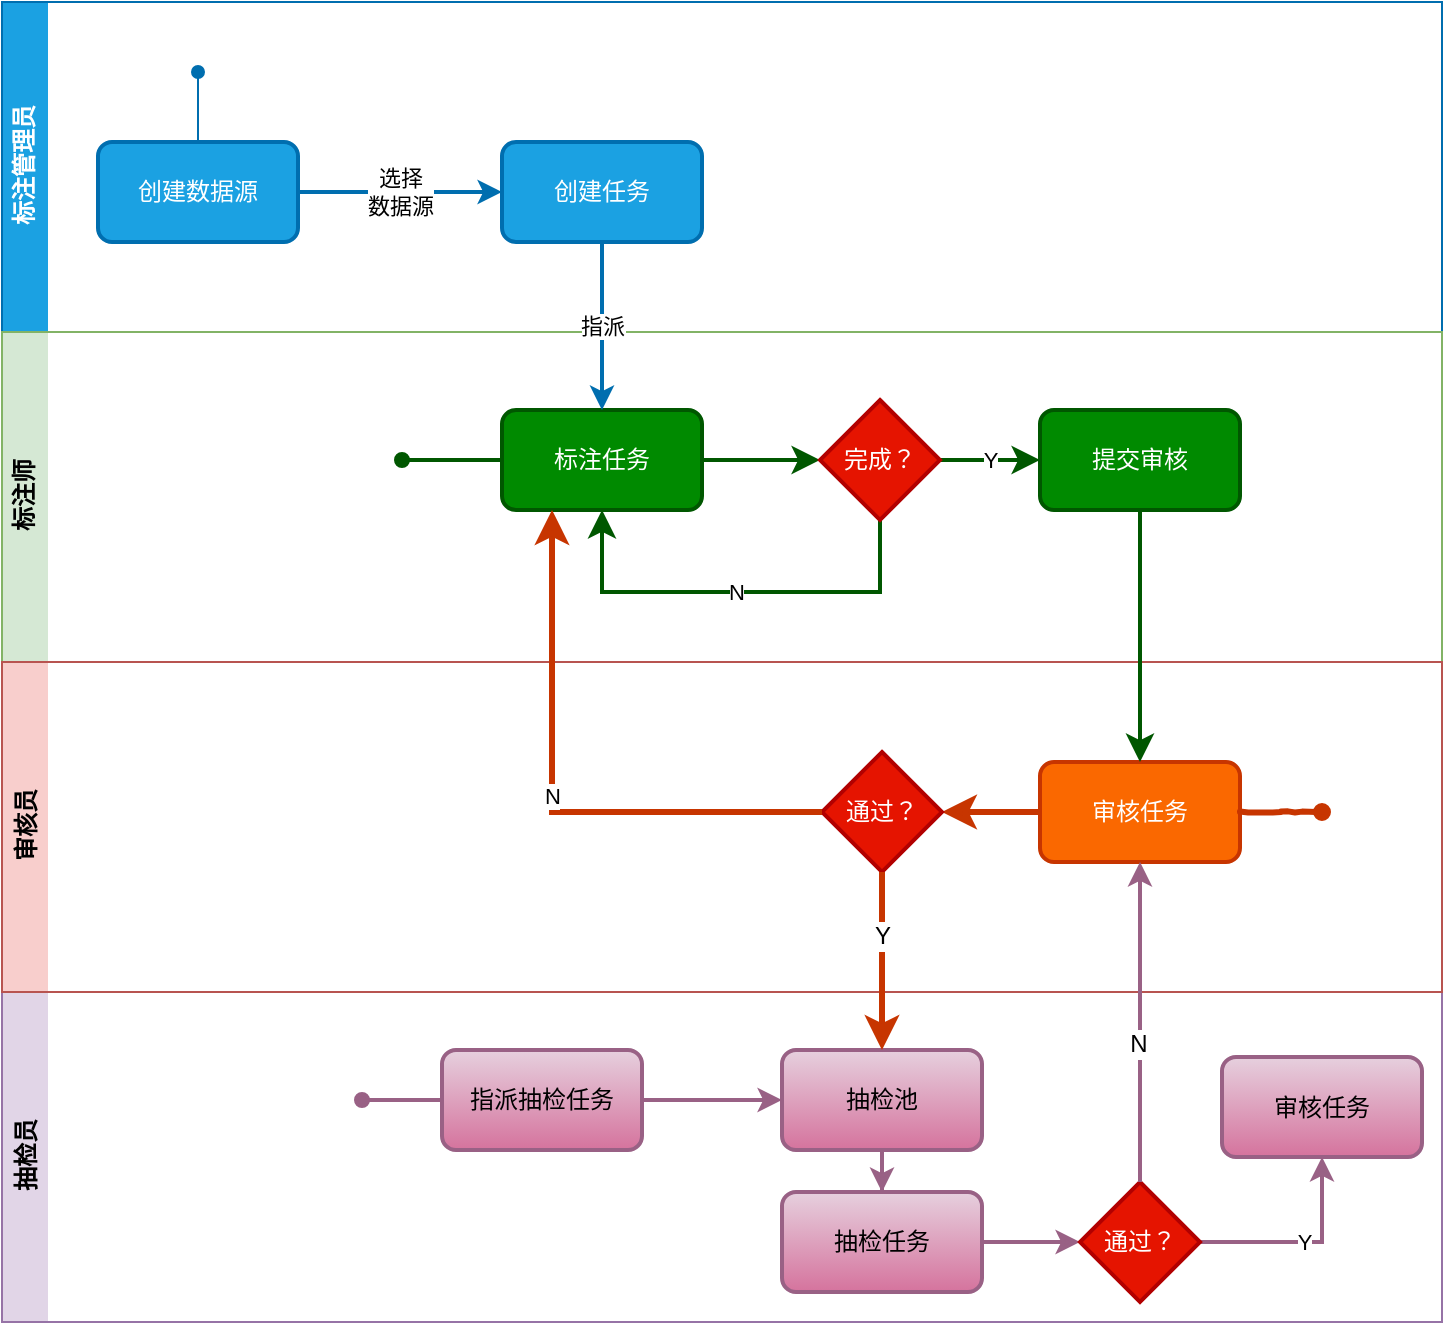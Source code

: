 <mxfile version="11.3.1" type="github" pages="1"><diagram id="VT0GgYllincztCUxkLBC" name="第 1 页"><mxGraphModel dx="772" dy="500" grid="1" gridSize="10" guides="1" tooltips="1" connect="1" arrows="1" fold="1" page="1" pageScale="1" pageWidth="827" pageHeight="1169" math="0" shadow="0"><root><mxCell id="0"/><mxCell id="1" parent="0"/><mxCell id="sRnqaiHbpW1k_nZfiygG-1" value="标注管理员" style="swimlane;html=1;horizontal=0;swimlaneLine=0;fillColor=#1ba1e2;strokeColor=#006EAF;fontColor=#ffffff;" parent="1" vertex="1"><mxGeometry x="80" y="45" width="720" height="165" as="geometry"/></mxCell><mxCell id="sRnqaiHbpW1k_nZfiygG-8" value="选择&lt;br&gt;数据源" style="edgeStyle=orthogonalEdgeStyle;rounded=0;orthogonalLoop=1;jettySize=auto;html=1;fillColor=#1ba1e2;strokeColor=#006EAF;shadow=0;strokeWidth=2;comic=0;" parent="sRnqaiHbpW1k_nZfiygG-1" source="sRnqaiHbpW1k_nZfiygG-6" target="sRnqaiHbpW1k_nZfiygG-7" edge="1"><mxGeometry relative="1" as="geometry"/></mxCell><mxCell id="sRnqaiHbpW1k_nZfiygG-6" value="创建数据源" style="rounded=1;whiteSpace=wrap;html=1;absoluteArcSize=1;arcSize=14;strokeWidth=2;fillColor=#1ba1e2;strokeColor=#006EAF;fontColor=#ffffff;" parent="sRnqaiHbpW1k_nZfiygG-1" vertex="1"><mxGeometry x="48" y="70" width="100" height="50" as="geometry"/></mxCell><mxCell id="sRnqaiHbpW1k_nZfiygG-7" value="创建任务" style="rounded=1;whiteSpace=wrap;html=1;absoluteArcSize=1;arcSize=14;strokeWidth=2;fillColor=#1ba1e2;strokeColor=#006EAF;fontColor=#ffffff;" parent="sRnqaiHbpW1k_nZfiygG-1" vertex="1"><mxGeometry x="250" y="70" width="100" height="50" as="geometry"/></mxCell><mxCell id="sRnqaiHbpW1k_nZfiygG-2" value="标注师" style="swimlane;html=1;horizontal=0;swimlaneLine=0;startSize=23;fillColor=#d5e8d4;strokeColor=#82b366;" parent="1" vertex="1"><mxGeometry x="80" y="210" width="720" height="165" as="geometry"/></mxCell><mxCell id="sRnqaiHbpW1k_nZfiygG-14" style="edgeStyle=orthogonalEdgeStyle;rounded=0;orthogonalLoop=1;jettySize=auto;html=1;entryX=0;entryY=0.5;entryDx=0;entryDy=0;entryPerimeter=0;fillColor=#008a00;strokeColor=#005700;endSize=8;startSize=8;strokeWidth=2;" parent="sRnqaiHbpW1k_nZfiygG-2" source="sRnqaiHbpW1k_nZfiygG-11" target="sRnqaiHbpW1k_nZfiygG-13" edge="1"><mxGeometry relative="1" as="geometry"/></mxCell><mxCell id="sRnqaiHbpW1k_nZfiygG-11" value="标注任务" style="rounded=1;whiteSpace=wrap;html=1;absoluteArcSize=1;arcSize=14;strokeWidth=2;fillColor=#008a00;strokeColor=#005700;fontColor=#ffffff;" parent="sRnqaiHbpW1k_nZfiygG-2" vertex="1"><mxGeometry x="250" y="39" width="100" height="50" as="geometry"/></mxCell><mxCell id="sRnqaiHbpW1k_nZfiygG-16" value="Y" style="edgeStyle=orthogonalEdgeStyle;rounded=0;orthogonalLoop=1;jettySize=auto;html=1;fillColor=#008a00;strokeColor=#005700;endSize=8;startSize=8;strokeWidth=2;" parent="sRnqaiHbpW1k_nZfiygG-2" source="sRnqaiHbpW1k_nZfiygG-13" target="sRnqaiHbpW1k_nZfiygG-15" edge="1"><mxGeometry relative="1" as="geometry"/></mxCell><mxCell id="sRnqaiHbpW1k_nZfiygG-17" value="N" style="edgeStyle=orthogonalEdgeStyle;rounded=0;orthogonalLoop=1;jettySize=auto;html=1;entryX=0.5;entryY=1;entryDx=0;entryDy=0;exitX=0.5;exitY=1;exitDx=0;exitDy=0;exitPerimeter=0;fillColor=#008a00;strokeColor=#005700;endSize=8;startSize=8;strokeWidth=2;" parent="sRnqaiHbpW1k_nZfiygG-2" source="sRnqaiHbpW1k_nZfiygG-13" target="sRnqaiHbpW1k_nZfiygG-11" edge="1"><mxGeometry relative="1" as="geometry"><Array as="points"><mxPoint x="439" y="130"/><mxPoint x="300" y="130"/></Array></mxGeometry></mxCell><mxCell id="sRnqaiHbpW1k_nZfiygG-13" value="完成？" style="strokeWidth=2;html=1;shape=mxgraph.flowchart.decision;whiteSpace=wrap;fillColor=#e51400;strokeColor=#B20000;fontColor=#ffffff;" parent="sRnqaiHbpW1k_nZfiygG-2" vertex="1"><mxGeometry x="409" y="34" width="60" height="60" as="geometry"/></mxCell><mxCell id="sRnqaiHbpW1k_nZfiygG-15" value="提交审核" style="rounded=1;whiteSpace=wrap;html=1;absoluteArcSize=1;arcSize=14;strokeWidth=2;fillColor=#008a00;strokeColor=#005700;fontColor=#ffffff;" parent="sRnqaiHbpW1k_nZfiygG-2" vertex="1"><mxGeometry x="519" y="39" width="100" height="50" as="geometry"/></mxCell><mxCell id="sRnqaiHbpW1k_nZfiygG-4" value="抽检员" style="swimlane;html=1;horizontal=0;swimlaneLine=0;fillColor=#e1d5e7;strokeColor=#9673a6;" parent="1" vertex="1"><mxGeometry x="80" y="540" width="720" height="165" as="geometry"/></mxCell><mxCell id="hM_0g8Yxw0l-Hsnqkq14-14" value="" style="edgeStyle=orthogonalEdgeStyle;rounded=0;orthogonalLoop=1;jettySize=auto;html=1;fillColor=#e6d0de;strokeColor=#996185;strokeWidth=2;endSize=6;startSize=6;gradientColor=#d5739d;" edge="1" parent="sRnqaiHbpW1k_nZfiygG-4" source="hM_0g8Yxw0l-Hsnqkq14-6" target="hM_0g8Yxw0l-Hsnqkq14-13"><mxGeometry relative="1" as="geometry"/></mxCell><mxCell id="hM_0g8Yxw0l-Hsnqkq14-6" value="抽检池" style="rounded=1;whiteSpace=wrap;html=1;absoluteArcSize=1;arcSize=14;strokeWidth=2;gradientColor=#d5739d;fillColor=#e6d0de;strokeColor=#996185;" vertex="1" parent="sRnqaiHbpW1k_nZfiygG-4"><mxGeometry x="390" y="29" width="100" height="50" as="geometry"/></mxCell><mxCell id="hM_0g8Yxw0l-Hsnqkq14-16" value="" style="edgeStyle=orthogonalEdgeStyle;rounded=0;orthogonalLoop=1;jettySize=auto;html=1;entryX=0;entryY=0.5;entryDx=0;entryDy=0;entryPerimeter=0;fillColor=#e6d0de;strokeColor=#996185;strokeWidth=2;endSize=6;startSize=6;gradientColor=#d5739d;" edge="1" parent="sRnqaiHbpW1k_nZfiygG-4" source="hM_0g8Yxw0l-Hsnqkq14-13" target="hM_0g8Yxw0l-Hsnqkq14-17"><mxGeometry relative="1" as="geometry"><mxPoint x="570" y="125" as="targetPoint"/></mxGeometry></mxCell><mxCell id="hM_0g8Yxw0l-Hsnqkq14-13" value="抽检任务" style="rounded=1;whiteSpace=wrap;html=1;absoluteArcSize=1;arcSize=14;strokeWidth=2;gradientColor=#d5739d;fillColor=#e6d0de;strokeColor=#996185;" vertex="1" parent="sRnqaiHbpW1k_nZfiygG-4"><mxGeometry x="390" y="100" width="100" height="50" as="geometry"/></mxCell><mxCell id="hM_0g8Yxw0l-Hsnqkq14-12" style="edgeStyle=orthogonalEdgeStyle;rounded=0;orthogonalLoop=1;jettySize=auto;html=1;entryX=0;entryY=0.5;entryDx=0;entryDy=0;fillColor=#e6d0de;strokeColor=#996185;strokeWidth=2;endSize=6;startSize=6;gradientColor=#d5739d;" edge="1" parent="sRnqaiHbpW1k_nZfiygG-4" source="hM_0g8Yxw0l-Hsnqkq14-11" target="hM_0g8Yxw0l-Hsnqkq14-6"><mxGeometry relative="1" as="geometry"/></mxCell><mxCell id="hM_0g8Yxw0l-Hsnqkq14-11" value="指派抽检任务" style="rounded=1;whiteSpace=wrap;html=1;absoluteArcSize=1;arcSize=14;strokeWidth=2;gradientColor=#d5739d;fillColor=#e6d0de;strokeColor=#996185;" vertex="1" parent="sRnqaiHbpW1k_nZfiygG-4"><mxGeometry x="220" y="29" width="100" height="50" as="geometry"/></mxCell><mxCell id="hM_0g8Yxw0l-Hsnqkq14-24" value="Y" style="edgeStyle=orthogonalEdgeStyle;rounded=0;orthogonalLoop=1;jettySize=auto;html=1;entryX=0.5;entryY=1;entryDx=0;entryDy=0;fillColor=#e6d0de;strokeColor=#996185;strokeWidth=2;endSize=6;startSize=6;gradientColor=#d5739d;" edge="1" parent="sRnqaiHbpW1k_nZfiygG-4" source="hM_0g8Yxw0l-Hsnqkq14-17" target="hM_0g8Yxw0l-Hsnqkq14-23"><mxGeometry relative="1" as="geometry"/></mxCell><mxCell id="hM_0g8Yxw0l-Hsnqkq14-17" value="通过？" style="strokeWidth=2;html=1;shape=mxgraph.flowchart.decision;whiteSpace=wrap;fillColor=#e51400;strokeColor=#B20000;fontColor=#ffffff;" vertex="1" parent="sRnqaiHbpW1k_nZfiygG-4"><mxGeometry x="539" y="95" width="60" height="60" as="geometry"/></mxCell><mxCell id="hM_0g8Yxw0l-Hsnqkq14-23" value="审核任务" style="rounded=1;whiteSpace=wrap;html=1;absoluteArcSize=1;arcSize=14;strokeWidth=2;gradientColor=#d5739d;fillColor=#e6d0de;strokeColor=#996185;" vertex="1" parent="sRnqaiHbpW1k_nZfiygG-4"><mxGeometry x="610" y="32.5" width="100" height="50" as="geometry"/></mxCell><mxCell id="sRnqaiHbpW1k_nZfiygG-12" value="指派" style="edgeStyle=orthogonalEdgeStyle;rounded=0;orthogonalLoop=1;jettySize=auto;html=1;entryX=0.5;entryY=0;entryDx=0;entryDy=0;fillColor=#1ba1e2;strokeColor=#006EAF;strokeWidth=2;comic=0;" parent="1" source="sRnqaiHbpW1k_nZfiygG-7" target="sRnqaiHbpW1k_nZfiygG-11" edge="1"><mxGeometry relative="1" as="geometry"/></mxCell><mxCell id="sRnqaiHbpW1k_nZfiygG-3" value="审核员" style="swimlane;html=1;horizontal=0;swimlaneLine=0;fillColor=#f8cecc;strokeColor=#b85450;" parent="1" vertex="1"><mxGeometry x="80" y="375" width="720" height="165" as="geometry"/></mxCell><mxCell id="hM_0g8Yxw0l-Hsnqkq14-4" style="edgeStyle=orthogonalEdgeStyle;rounded=0;orthogonalLoop=1;jettySize=auto;html=1;entryX=1;entryY=0.5;entryDx=0;entryDy=0;entryPerimeter=0;fillColor=#fa6800;strokeColor=#C73500;endSize=8;startSize=8;strokeWidth=3;" edge="1" parent="sRnqaiHbpW1k_nZfiygG-3" source="hM_0g8Yxw0l-Hsnqkq14-1" target="hM_0g8Yxw0l-Hsnqkq14-3"><mxGeometry relative="1" as="geometry"/></mxCell><mxCell id="hM_0g8Yxw0l-Hsnqkq14-1" value="审核任务" style="rounded=1;whiteSpace=wrap;html=1;absoluteArcSize=1;arcSize=14;strokeWidth=2;fillColor=#fa6800;strokeColor=#C73500;fontColor=#ffffff;" vertex="1" parent="sRnqaiHbpW1k_nZfiygG-3"><mxGeometry x="519" y="50" width="100" height="50" as="geometry"/></mxCell><mxCell id="hM_0g8Yxw0l-Hsnqkq14-3" value="通过？" style="strokeWidth=2;html=1;shape=mxgraph.flowchart.decision;whiteSpace=wrap;fillColor=#e51400;strokeColor=#B20000;fontColor=#ffffff;" vertex="1" parent="sRnqaiHbpW1k_nZfiygG-3"><mxGeometry x="410" y="45" width="60" height="60" as="geometry"/></mxCell><mxCell id="hM_0g8Yxw0l-Hsnqkq14-2" style="edgeStyle=orthogonalEdgeStyle;rounded=0;orthogonalLoop=1;jettySize=auto;html=1;fillColor=#008a00;strokeColor=#005700;endSize=8;startSize=8;strokeWidth=2;" edge="1" parent="1" source="sRnqaiHbpW1k_nZfiygG-15" target="hM_0g8Yxw0l-Hsnqkq14-1"><mxGeometry relative="1" as="geometry"/></mxCell><mxCell id="hM_0g8Yxw0l-Hsnqkq14-5" value="N" style="edgeStyle=orthogonalEdgeStyle;rounded=0;orthogonalLoop=1;jettySize=auto;html=1;entryX=0.25;entryY=1;entryDx=0;entryDy=0;fillColor=#fa6800;strokeColor=#C73500;endSize=8;startSize=8;strokeWidth=3;" edge="1" parent="1" source="hM_0g8Yxw0l-Hsnqkq14-3" target="sRnqaiHbpW1k_nZfiygG-11"><mxGeometry relative="1" as="geometry"/></mxCell><mxCell id="hM_0g8Yxw0l-Hsnqkq14-7" style="edgeStyle=orthogonalEdgeStyle;rounded=0;orthogonalLoop=1;jettySize=auto;html=1;entryX=0.5;entryY=0;entryDx=0;entryDy=0;fillColor=#fa6800;strokeColor=#C73500;endSize=8;startSize=8;strokeWidth=3;" edge="1" parent="1" source="hM_0g8Yxw0l-Hsnqkq14-3" target="hM_0g8Yxw0l-Hsnqkq14-6"><mxGeometry relative="1" as="geometry"><mxPoint x="520" y="550" as="targetPoint"/></mxGeometry></mxCell><mxCell id="hM_0g8Yxw0l-Hsnqkq14-20" value="Y" style="text;html=1;resizable=0;points=[];align=center;verticalAlign=middle;labelBackgroundColor=#ffffff;" vertex="1" connectable="0" parent="hM_0g8Yxw0l-Hsnqkq14-7"><mxGeometry x="-0.281" relative="1" as="geometry"><mxPoint as="offset"/></mxGeometry></mxCell><mxCell id="hM_0g8Yxw0l-Hsnqkq14-21" style="edgeStyle=orthogonalEdgeStyle;rounded=0;orthogonalLoop=1;jettySize=auto;html=1;entryX=0.5;entryY=1;entryDx=0;entryDy=0;fillColor=#e6d0de;strokeColor=#996185;strokeWidth=2;endSize=6;startSize=6;gradientColor=#d5739d;" edge="1" parent="1" source="hM_0g8Yxw0l-Hsnqkq14-17" target="hM_0g8Yxw0l-Hsnqkq14-1"><mxGeometry relative="1" as="geometry"/></mxCell><mxCell id="hM_0g8Yxw0l-Hsnqkq14-22" value="N" style="text;html=1;resizable=0;points=[];align=center;verticalAlign=middle;labelBackgroundColor=#ffffff;" vertex="1" connectable="0" parent="hM_0g8Yxw0l-Hsnqkq14-21"><mxGeometry x="-0.138" y="1" relative="1" as="geometry"><mxPoint as="offset"/></mxGeometry></mxCell><mxCell id="hM_0g8Yxw0l-Hsnqkq14-25" style="edgeStyle=orthogonalEdgeStyle;rounded=0;comic=1;orthogonalLoop=1;jettySize=auto;html=1;shadow=0;startSize=6;endSize=6;strokeWidth=3;endArrow=oval;endFill=1;fillColor=#fa6800;strokeColor=#C73500;" edge="1" parent="1" source="hM_0g8Yxw0l-Hsnqkq14-1"><mxGeometry relative="1" as="geometry"><mxPoint x="740" y="450" as="targetPoint"/></mxGeometry></mxCell><mxCell id="hM_0g8Yxw0l-Hsnqkq14-26" style="edgeStyle=orthogonalEdgeStyle;rounded=0;comic=0;orthogonalLoop=1;jettySize=auto;html=1;shadow=0;startSize=6;endArrow=oval;endFill=1;endSize=6;strokeWidth=1;fillColor=#1ba1e2;strokeColor=#006EAF;" edge="1" parent="1" source="sRnqaiHbpW1k_nZfiygG-6"><mxGeometry relative="1" as="geometry"><mxPoint x="178" y="80" as="targetPoint"/></mxGeometry></mxCell><mxCell id="hM_0g8Yxw0l-Hsnqkq14-27" style="edgeStyle=orthogonalEdgeStyle;rounded=0;comic=0;orthogonalLoop=1;jettySize=auto;html=1;shadow=0;startSize=6;endArrow=oval;endFill=1;endSize=6;strokeWidth=2;fillColor=#008a00;strokeColor=#005700;" edge="1" parent="1" source="sRnqaiHbpW1k_nZfiygG-11"><mxGeometry relative="1" as="geometry"><mxPoint x="280" y="274" as="targetPoint"/></mxGeometry></mxCell><mxCell id="hM_0g8Yxw0l-Hsnqkq14-28" style="edgeStyle=orthogonalEdgeStyle;rounded=0;comic=0;orthogonalLoop=1;jettySize=auto;html=1;shadow=0;startSize=6;endArrow=oval;endFill=1;endSize=6;strokeWidth=2;fillColor=#e6d0de;strokeColor=#996185;gradientColor=#d5739d;" edge="1" parent="1" source="hM_0g8Yxw0l-Hsnqkq14-11"><mxGeometry relative="1" as="geometry"><mxPoint x="260" y="594" as="targetPoint"/></mxGeometry></mxCell></root></mxGraphModel></diagram></mxfile>
